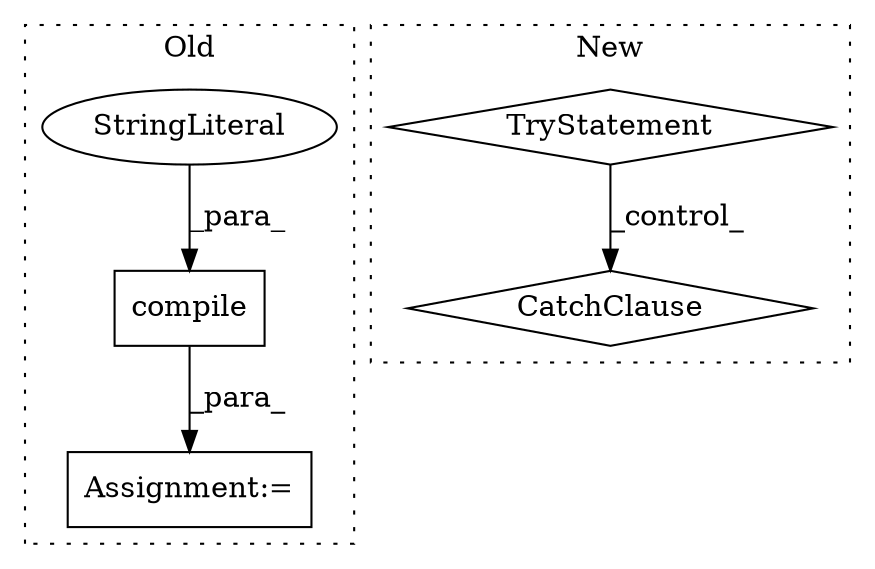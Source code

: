 digraph G {
subgraph cluster0 {
1 [label="compile" a="32" s="10115,10164" l="8,1" shape="box"];
4 [label="Assignment:=" a="7" s="10111" l="1" shape="box"];
5 [label="StringLiteral" a="45" s="10123" l="41" shape="ellipse"];
label = "Old";
style="dotted";
}
subgraph cluster1 {
2 [label="TryStatement" a="54" s="10349" l="4" shape="diamond"];
3 [label="CatchClause" a="12" s="10417,10457" l="11,2" shape="diamond"];
label = "New";
style="dotted";
}
1 -> 4 [label="_para_"];
2 -> 3 [label="_control_"];
5 -> 1 [label="_para_"];
}